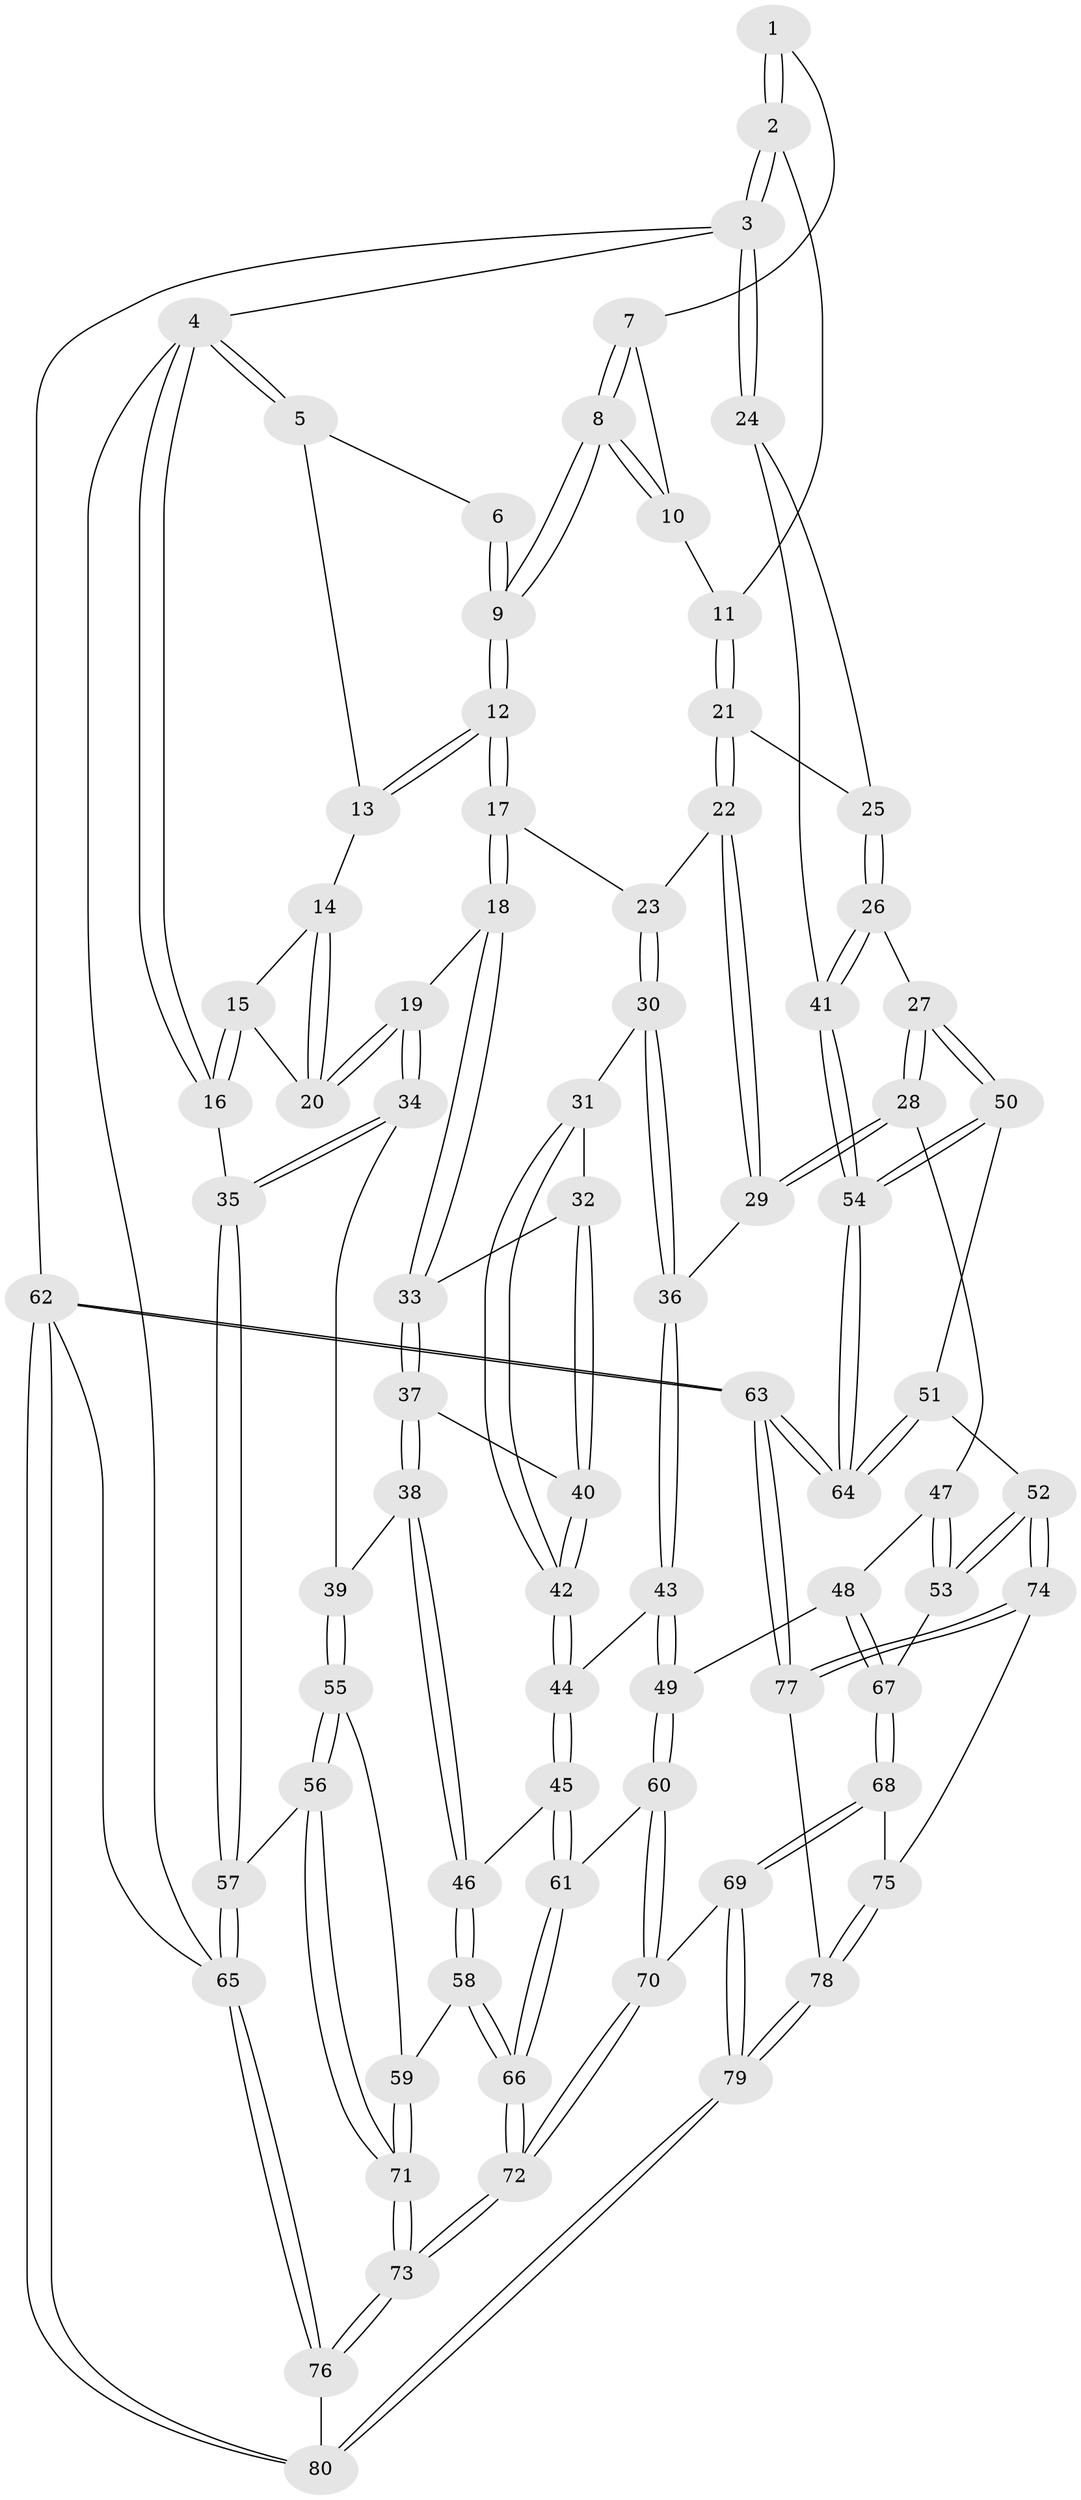 // coarse degree distribution, {3: 0.1956521739130435, 6: 0.13043478260869565, 5: 0.3695652173913043, 2: 0.021739130434782608, 4: 0.2826086956521739}
// Generated by graph-tools (version 1.1) at 2025/24/03/03/25 07:24:39]
// undirected, 80 vertices, 197 edges
graph export_dot {
graph [start="1"]
  node [color=gray90,style=filled];
  1 [pos="+0.6913123154792844+0"];
  2 [pos="+1+0"];
  3 [pos="+1+0"];
  4 [pos="+0+0"];
  5 [pos="+0.3135682872960793+0"];
  6 [pos="+0.4451566845189738+0"];
  7 [pos="+0.6915041851530824+0"];
  8 [pos="+0.5392162715438495+0.15994154319791015"];
  9 [pos="+0.5107410674958558+0.17304743557052607"];
  10 [pos="+0.7340721500698504+0.11492719035988848"];
  11 [pos="+0.7678522191186565+0.13596482798427798"];
  12 [pos="+0.5006263992993841+0.18699637971041264"];
  13 [pos="+0.31455354802305174+0.08902894492194705"];
  14 [pos="+0.3099276712534721+0.09187767601429155"];
  15 [pos="+0.009400458272563696+0.08075614936509855"];
  16 [pos="+0+0"];
  17 [pos="+0.4998399915934763+0.19324102483497677"];
  18 [pos="+0.31817109557841217+0.3360364731196628"];
  19 [pos="+0.23329670728305008+0.31956036550042727"];
  20 [pos="+0.2150335102627585+0.275996692926857"];
  21 [pos="+0.804150657720842+0.1764140453140712"];
  22 [pos="+0.7403500688681719+0.32974475970263584"];
  23 [pos="+0.5035686707663167+0.1992115847035902"];
  24 [pos="+1+0"];
  25 [pos="+0.8375655776667836+0.17917464650526127"];
  26 [pos="+1+0.39210896662467903"];
  27 [pos="+0.8083067007283212+0.46774956469328927"];
  28 [pos="+0.7938612500886141+0.464123844157205"];
  29 [pos="+0.7468865794560594+0.43435229556534743"];
  30 [pos="+0.5511138629291663+0.3785568165435234"];
  31 [pos="+0.4694649327095333+0.4372352597253896"];
  32 [pos="+0.3307629131650476+0.35132817753260576"];
  33 [pos="+0.3231739946211791+0.3453174534837246"];
  34 [pos="+0.18176734794200874+0.37275047548641627"];
  35 [pos="+0+0.44810812633649966"];
  36 [pos="+0.6657016525091901+0.45180318169649525"];
  37 [pos="+0.3211757717811851+0.4853105188918028"];
  38 [pos="+0.2830499804608756+0.5535809183519816"];
  39 [pos="+0.20947793271816462+0.5440903594638122"];
  40 [pos="+0.41325449231820977+0.5130975824067375"];
  41 [pos="+1+0.3997928587513793"];
  42 [pos="+0.46320187920594436+0.5456273820715705"];
  43 [pos="+0.5818039965258254+0.557529160646001"];
  44 [pos="+0.46458561914770213+0.5497583993110754"];
  45 [pos="+0.45089022866729217+0.5688906227797889"];
  46 [pos="+0.3284792077449105+0.6043964503102023"];
  47 [pos="+0.7894248487138051+0.4736813386874421"];
  48 [pos="+0.6624576248104679+0.6853624367924668"];
  49 [pos="+0.6219583808319619+0.6739493081385913"];
  50 [pos="+0.8347644207666766+0.5314547611976548"];
  51 [pos="+0.9067878820491574+0.7332157664635843"];
  52 [pos="+0.8508191414752505+0.7590678898085962"];
  53 [pos="+0.7409257470757059+0.7128084635185588"];
  54 [pos="+1+0.6374878172973693"];
  55 [pos="+0.1564274817754424+0.5889879057140386"];
  56 [pos="+0.04369768039460165+0.6320784132284883"];
  57 [pos="+0+0.614474247074406"];
  58 [pos="+0.3132239092621506+0.6934336647011223"];
  59 [pos="+0.28341505484785+0.7061903759504254"];
  60 [pos="+0.518190341007451+0.7510409369736342"];
  61 [pos="+0.4701684440420721+0.7396877279936392"];
  62 [pos="+1+1"];
  63 [pos="+1+1"];
  64 [pos="+1+0.7732095122709892"];
  65 [pos="+0+1"];
  66 [pos="+0.4176338617129123+0.7590468624608279"];
  67 [pos="+0.6820804290096911+0.6999153429731"];
  68 [pos="+0.6531284843480735+0.8486951631378632"];
  69 [pos="+0.6013582277432568+0.8874832467921395"];
  70 [pos="+0.5737239632481016+0.8709856999345806"];
  71 [pos="+0.20607913809633444+0.7837595548422397"];
  72 [pos="+0.32709501125306795+0.9790361124376089"];
  73 [pos="+0.20638731258623863+1"];
  74 [pos="+0.8349503181143049+0.7884923796485503"];
  75 [pos="+0.7417993084444939+0.8428713954561714"];
  76 [pos="+0.16351296233955462+1"];
  77 [pos="+0.8325297229613559+0.9034523270160627"];
  78 [pos="+0.7274741083506222+1"];
  79 [pos="+0.6810627253405457+1"];
  80 [pos="+0.6789831195107513+1"];
  1 -- 2;
  1 -- 2;
  1 -- 7;
  2 -- 3;
  2 -- 3;
  2 -- 11;
  3 -- 4;
  3 -- 24;
  3 -- 24;
  3 -- 62;
  4 -- 5;
  4 -- 5;
  4 -- 16;
  4 -- 16;
  4 -- 65;
  5 -- 6;
  5 -- 13;
  6 -- 9;
  6 -- 9;
  7 -- 8;
  7 -- 8;
  7 -- 10;
  8 -- 9;
  8 -- 9;
  8 -- 10;
  8 -- 10;
  9 -- 12;
  9 -- 12;
  10 -- 11;
  11 -- 21;
  11 -- 21;
  12 -- 13;
  12 -- 13;
  12 -- 17;
  12 -- 17;
  13 -- 14;
  14 -- 15;
  14 -- 20;
  14 -- 20;
  15 -- 16;
  15 -- 16;
  15 -- 20;
  16 -- 35;
  17 -- 18;
  17 -- 18;
  17 -- 23;
  18 -- 19;
  18 -- 33;
  18 -- 33;
  19 -- 20;
  19 -- 20;
  19 -- 34;
  19 -- 34;
  21 -- 22;
  21 -- 22;
  21 -- 25;
  22 -- 23;
  22 -- 29;
  22 -- 29;
  23 -- 30;
  23 -- 30;
  24 -- 25;
  24 -- 41;
  25 -- 26;
  25 -- 26;
  26 -- 27;
  26 -- 41;
  26 -- 41;
  27 -- 28;
  27 -- 28;
  27 -- 50;
  27 -- 50;
  28 -- 29;
  28 -- 29;
  28 -- 47;
  29 -- 36;
  30 -- 31;
  30 -- 36;
  30 -- 36;
  31 -- 32;
  31 -- 42;
  31 -- 42;
  32 -- 33;
  32 -- 40;
  32 -- 40;
  33 -- 37;
  33 -- 37;
  34 -- 35;
  34 -- 35;
  34 -- 39;
  35 -- 57;
  35 -- 57;
  36 -- 43;
  36 -- 43;
  37 -- 38;
  37 -- 38;
  37 -- 40;
  38 -- 39;
  38 -- 46;
  38 -- 46;
  39 -- 55;
  39 -- 55;
  40 -- 42;
  40 -- 42;
  41 -- 54;
  41 -- 54;
  42 -- 44;
  42 -- 44;
  43 -- 44;
  43 -- 49;
  43 -- 49;
  44 -- 45;
  44 -- 45;
  45 -- 46;
  45 -- 61;
  45 -- 61;
  46 -- 58;
  46 -- 58;
  47 -- 48;
  47 -- 53;
  47 -- 53;
  48 -- 49;
  48 -- 67;
  48 -- 67;
  49 -- 60;
  49 -- 60;
  50 -- 51;
  50 -- 54;
  50 -- 54;
  51 -- 52;
  51 -- 64;
  51 -- 64;
  52 -- 53;
  52 -- 53;
  52 -- 74;
  52 -- 74;
  53 -- 67;
  54 -- 64;
  54 -- 64;
  55 -- 56;
  55 -- 56;
  55 -- 59;
  56 -- 57;
  56 -- 71;
  56 -- 71;
  57 -- 65;
  57 -- 65;
  58 -- 59;
  58 -- 66;
  58 -- 66;
  59 -- 71;
  59 -- 71;
  60 -- 61;
  60 -- 70;
  60 -- 70;
  61 -- 66;
  61 -- 66;
  62 -- 63;
  62 -- 63;
  62 -- 80;
  62 -- 80;
  62 -- 65;
  63 -- 64;
  63 -- 64;
  63 -- 77;
  63 -- 77;
  65 -- 76;
  65 -- 76;
  66 -- 72;
  66 -- 72;
  67 -- 68;
  67 -- 68;
  68 -- 69;
  68 -- 69;
  68 -- 75;
  69 -- 70;
  69 -- 79;
  69 -- 79;
  70 -- 72;
  70 -- 72;
  71 -- 73;
  71 -- 73;
  72 -- 73;
  72 -- 73;
  73 -- 76;
  73 -- 76;
  74 -- 75;
  74 -- 77;
  74 -- 77;
  75 -- 78;
  75 -- 78;
  76 -- 80;
  77 -- 78;
  78 -- 79;
  78 -- 79;
  79 -- 80;
  79 -- 80;
}
